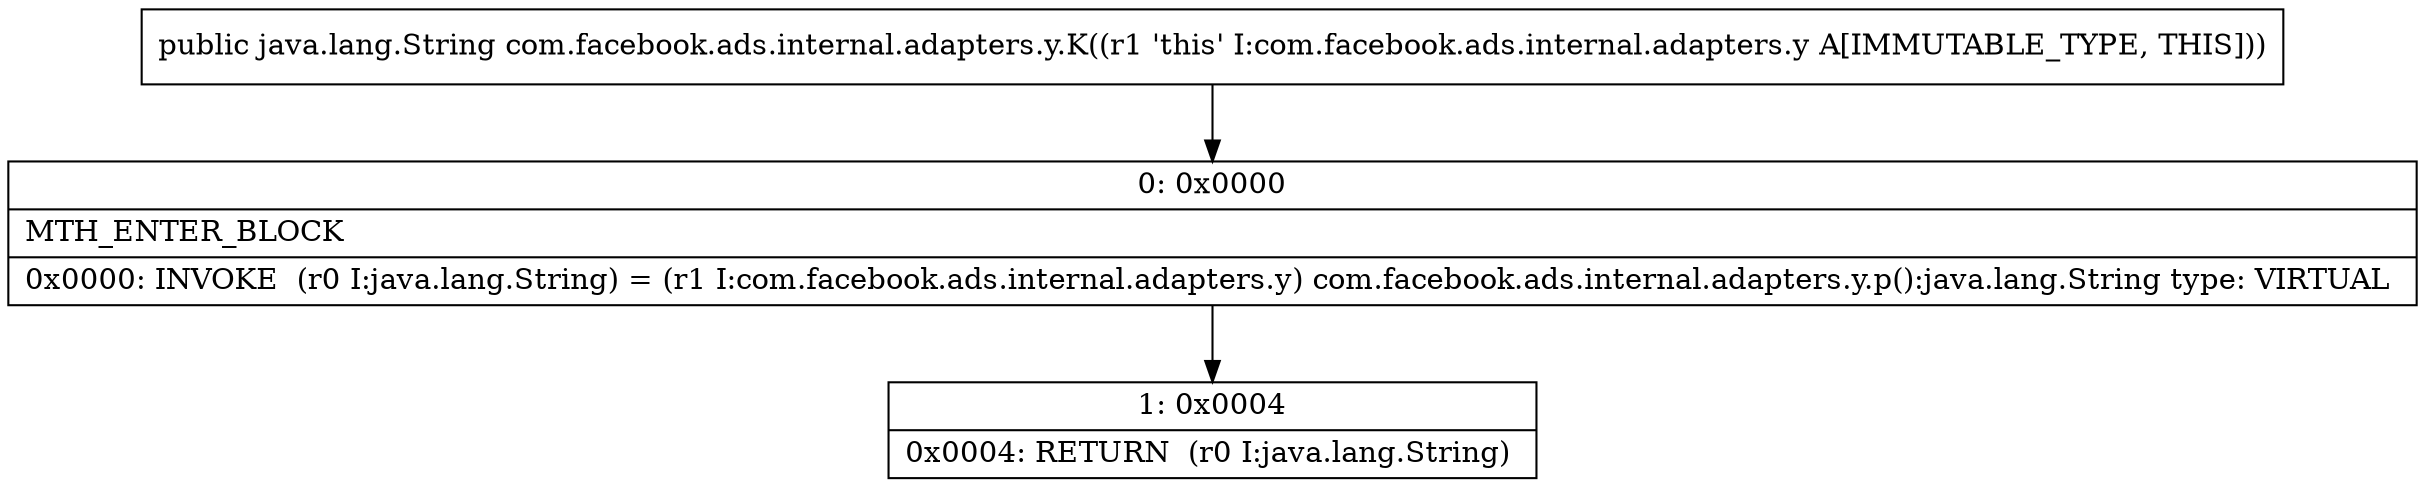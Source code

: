 digraph "CFG forcom.facebook.ads.internal.adapters.y.K()Ljava\/lang\/String;" {
Node_0 [shape=record,label="{0\:\ 0x0000|MTH_ENTER_BLOCK\l|0x0000: INVOKE  (r0 I:java.lang.String) = (r1 I:com.facebook.ads.internal.adapters.y) com.facebook.ads.internal.adapters.y.p():java.lang.String type: VIRTUAL \l}"];
Node_1 [shape=record,label="{1\:\ 0x0004|0x0004: RETURN  (r0 I:java.lang.String) \l}"];
MethodNode[shape=record,label="{public java.lang.String com.facebook.ads.internal.adapters.y.K((r1 'this' I:com.facebook.ads.internal.adapters.y A[IMMUTABLE_TYPE, THIS])) }"];
MethodNode -> Node_0;
Node_0 -> Node_1;
}

